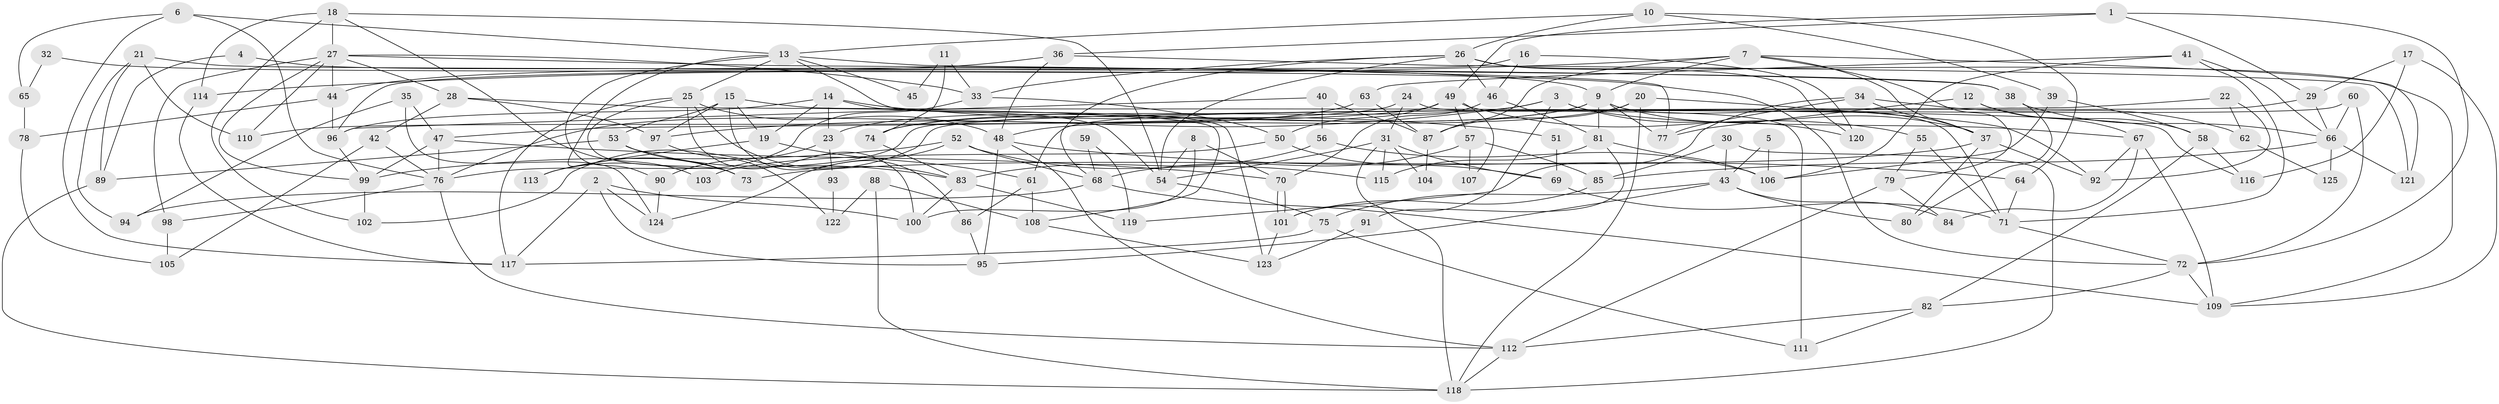 // coarse degree distribution, {4: 0.1951219512195122, 6: 0.14634146341463414, 2: 0.04878048780487805, 5: 0.2073170731707317, 9: 0.024390243902439025, 7: 0.0975609756097561, 11: 0.024390243902439025, 3: 0.2073170731707317, 8: 0.04878048780487805}
// Generated by graph-tools (version 1.1) at 2025/23/03/03/25 07:23:58]
// undirected, 125 vertices, 250 edges
graph export_dot {
graph [start="1"]
  node [color=gray90,style=filled];
  1;
  2;
  3;
  4;
  5;
  6;
  7;
  8;
  9;
  10;
  11;
  12;
  13;
  14;
  15;
  16;
  17;
  18;
  19;
  20;
  21;
  22;
  23;
  24;
  25;
  26;
  27;
  28;
  29;
  30;
  31;
  32;
  33;
  34;
  35;
  36;
  37;
  38;
  39;
  40;
  41;
  42;
  43;
  44;
  45;
  46;
  47;
  48;
  49;
  50;
  51;
  52;
  53;
  54;
  55;
  56;
  57;
  58;
  59;
  60;
  61;
  62;
  63;
  64;
  65;
  66;
  67;
  68;
  69;
  70;
  71;
  72;
  73;
  74;
  75;
  76;
  77;
  78;
  79;
  80;
  81;
  82;
  83;
  84;
  85;
  86;
  87;
  88;
  89;
  90;
  91;
  92;
  93;
  94;
  95;
  96;
  97;
  98;
  99;
  100;
  101;
  102;
  103;
  104;
  105;
  106;
  107;
  108;
  109;
  110;
  111;
  112;
  113;
  114;
  115;
  116;
  117;
  118;
  119;
  120;
  121;
  122;
  123;
  124;
  125;
  1 -- 29;
  1 -- 49;
  1 -- 36;
  1 -- 72;
  2 -- 95;
  2 -- 100;
  2 -- 117;
  2 -- 124;
  3 -- 74;
  3 -- 120;
  3 -- 67;
  3 -- 97;
  3 -- 101;
  4 -- 89;
  4 -- 9;
  5 -- 106;
  5 -- 43;
  6 -- 13;
  6 -- 117;
  6 -- 65;
  6 -- 76;
  7 -- 79;
  7 -- 9;
  7 -- 37;
  7 -- 87;
  7 -- 114;
  7 -- 121;
  8 -- 54;
  8 -- 70;
  8 -- 100;
  9 -- 37;
  9 -- 71;
  9 -- 23;
  9 -- 74;
  9 -- 77;
  9 -- 81;
  10 -- 13;
  10 -- 26;
  10 -- 39;
  10 -- 64;
  11 -- 74;
  11 -- 33;
  11 -- 45;
  12 -- 77;
  12 -- 67;
  12 -- 58;
  13 -- 90;
  13 -- 25;
  13 -- 45;
  13 -- 73;
  13 -- 77;
  13 -- 123;
  14 -- 96;
  14 -- 54;
  14 -- 19;
  14 -- 23;
  14 -- 51;
  15 -- 53;
  15 -- 97;
  15 -- 19;
  15 -- 86;
  15 -- 116;
  16 -- 46;
  16 -- 96;
  16 -- 120;
  17 -- 29;
  17 -- 109;
  17 -- 116;
  18 -- 114;
  18 -- 27;
  18 -- 54;
  18 -- 102;
  18 -- 103;
  19 -- 61;
  19 -- 113;
  20 -- 48;
  20 -- 118;
  20 -- 87;
  20 -- 92;
  21 -- 38;
  21 -- 89;
  21 -- 94;
  21 -- 110;
  22 -- 76;
  22 -- 92;
  22 -- 62;
  23 -- 90;
  23 -- 93;
  24 -- 31;
  24 -- 111;
  24 -- 47;
  25 -- 73;
  25 -- 48;
  25 -- 83;
  25 -- 100;
  25 -- 117;
  26 -- 54;
  26 -- 33;
  26 -- 46;
  26 -- 68;
  26 -- 109;
  26 -- 120;
  27 -- 38;
  27 -- 99;
  27 -- 28;
  27 -- 33;
  27 -- 44;
  27 -- 98;
  27 -- 110;
  28 -- 108;
  28 -- 42;
  28 -- 97;
  29 -- 66;
  29 -- 102;
  30 -- 43;
  30 -- 85;
  30 -- 118;
  31 -- 115;
  31 -- 54;
  31 -- 69;
  31 -- 104;
  31 -- 118;
  32 -- 72;
  32 -- 65;
  33 -- 50;
  33 -- 113;
  34 -- 77;
  34 -- 37;
  34 -- 62;
  34 -- 119;
  35 -- 124;
  35 -- 47;
  35 -- 94;
  36 -- 48;
  36 -- 44;
  36 -- 121;
  37 -- 92;
  37 -- 73;
  37 -- 80;
  38 -- 66;
  38 -- 80;
  39 -- 58;
  39 -- 106;
  40 -- 87;
  40 -- 56;
  40 -- 96;
  41 -- 106;
  41 -- 63;
  41 -- 66;
  41 -- 71;
  42 -- 76;
  42 -- 105;
  43 -- 84;
  43 -- 95;
  43 -- 75;
  43 -- 80;
  44 -- 78;
  44 -- 96;
  46 -- 70;
  46 -- 81;
  47 -- 76;
  47 -- 70;
  47 -- 99;
  48 -- 64;
  48 -- 112;
  48 -- 95;
  49 -- 110;
  49 -- 57;
  49 -- 50;
  49 -- 55;
  49 -- 107;
  50 -- 69;
  50 -- 103;
  51 -- 69;
  52 -- 99;
  52 -- 68;
  52 -- 115;
  52 -- 124;
  53 -- 73;
  53 -- 83;
  53 -- 89;
  54 -- 75;
  55 -- 71;
  55 -- 79;
  56 -- 106;
  56 -- 83;
  57 -- 85;
  57 -- 68;
  57 -- 107;
  58 -- 116;
  58 -- 82;
  59 -- 68;
  59 -- 119;
  60 -- 66;
  60 -- 72;
  60 -- 61;
  61 -- 86;
  61 -- 108;
  62 -- 125;
  63 -- 76;
  63 -- 87;
  64 -- 71;
  65 -- 78;
  66 -- 121;
  66 -- 85;
  66 -- 125;
  67 -- 109;
  67 -- 84;
  67 -- 92;
  68 -- 94;
  68 -- 109;
  69 -- 71;
  70 -- 101;
  70 -- 101;
  71 -- 72;
  72 -- 109;
  72 -- 82;
  74 -- 83;
  75 -- 117;
  75 -- 111;
  76 -- 112;
  76 -- 98;
  78 -- 105;
  79 -- 112;
  79 -- 84;
  81 -- 91;
  81 -- 106;
  81 -- 115;
  82 -- 111;
  82 -- 112;
  83 -- 100;
  83 -- 119;
  85 -- 101;
  86 -- 95;
  87 -- 104;
  88 -- 118;
  88 -- 108;
  88 -- 122;
  89 -- 118;
  90 -- 124;
  91 -- 123;
  93 -- 122;
  96 -- 99;
  97 -- 122;
  98 -- 105;
  99 -- 102;
  101 -- 123;
  108 -- 123;
  112 -- 118;
  114 -- 117;
}
